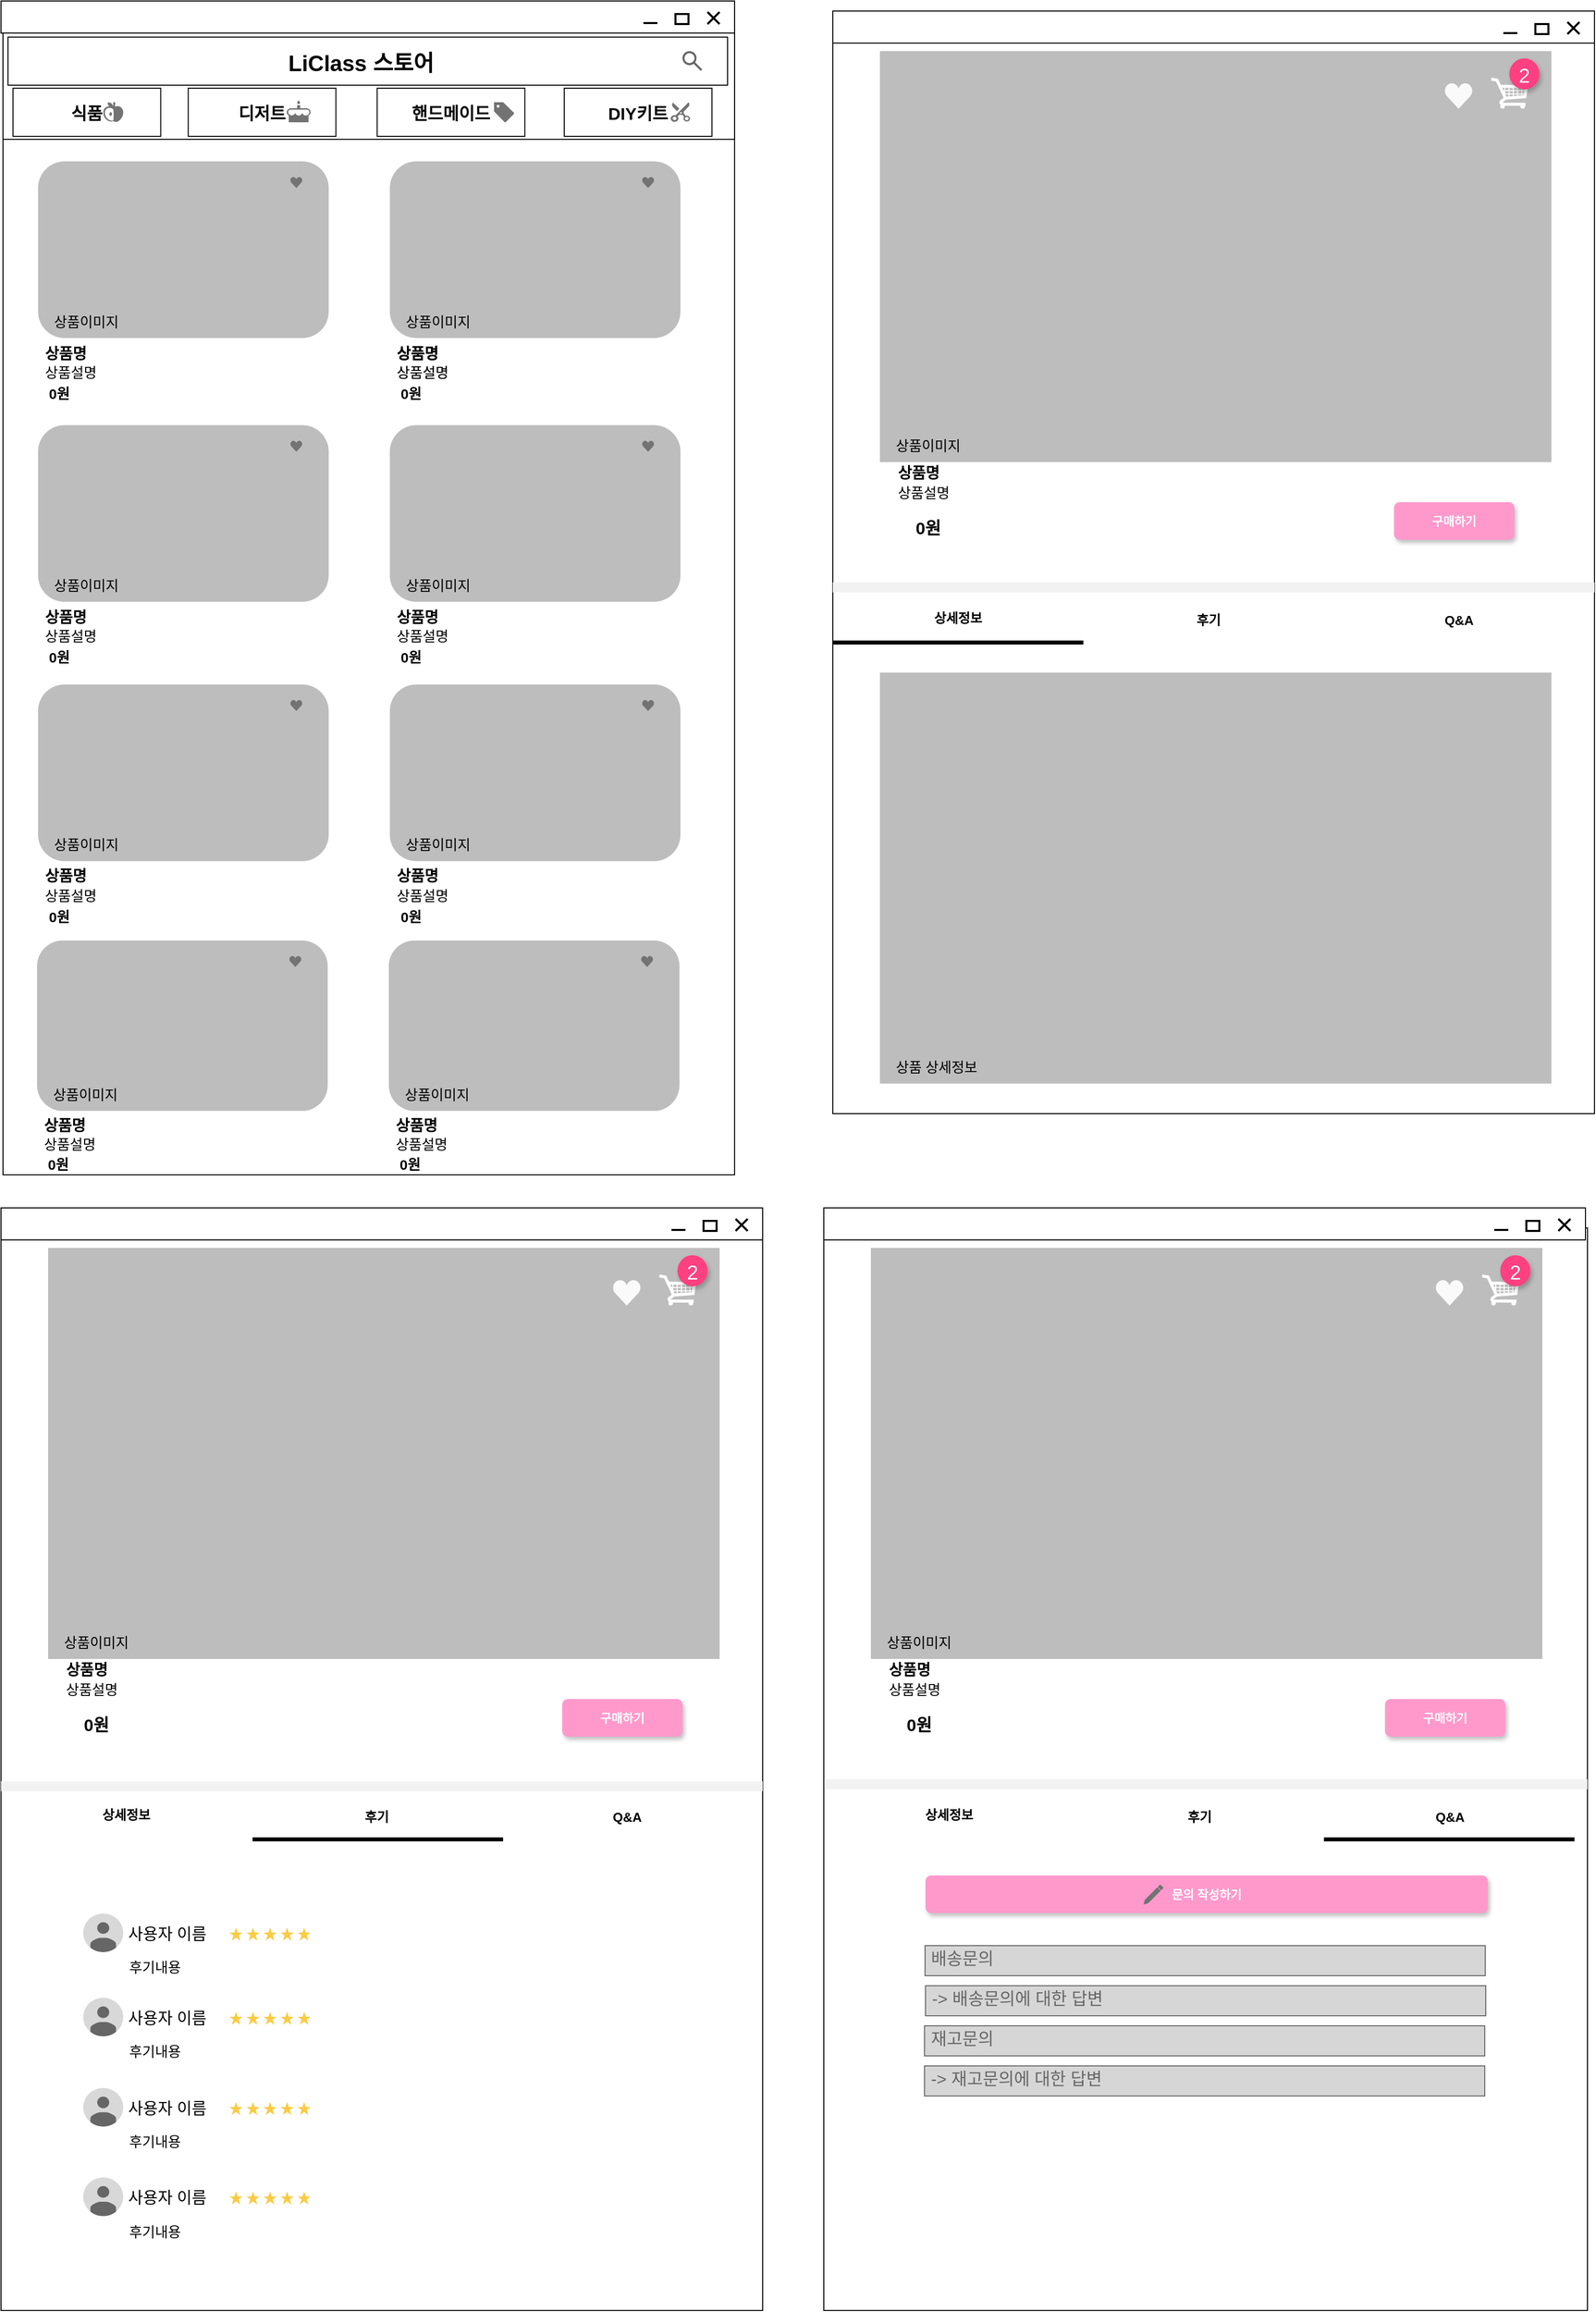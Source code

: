 <mxfile version="20.8.23" type="device"><diagram name="페이지-1" id="kue13t2eFo8SnTSNsRjw"><mxGraphModel dx="1020" dy="1014" grid="1" gridSize="10" guides="1" tooltips="1" connect="1" arrows="1" fold="1" page="1" pageScale="1" pageWidth="827" pageHeight="1169" math="0" shadow="0"><root><mxCell id="0"/><mxCell id="1" parent="0"/><mxCell id="tGaEv5gcqN33FTlgzLhk-33" value="" style="dashed=0;shape=rect;" vertex="1" parent="1"><mxGeometry x="41.97" width="730" height="1171.05" as="geometry"/></mxCell><mxCell id="tGaEv5gcqN33FTlgzLhk-36" value="" style="dashed=0;shape=rect;strokeColor=default;fillColor=#FFFFFF;resizeWidth=1;" vertex="1" parent="tGaEv5gcqN33FTlgzLhk-33"><mxGeometry width="729.999" height="114" relative="1" as="geometry"><mxPoint y="24" as="offset"/></mxGeometry></mxCell><mxCell id="tGaEv5gcqN33FTlgzLhk-37" value="      LiClass 스토어" style="dashed=0;shape=mxgraph.gmdl.marginRect;rectMargin=6;strokeColor=default;fillColor=#ffffff;fontColor=#050505;fontSize=22;spacingRight=50;resizeWidth=1;align=center;fontStyle=1" vertex="1" parent="tGaEv5gcqN33FTlgzLhk-36"><mxGeometry width="729.999" height="60" relative="1" as="geometry"><mxPoint x="-1" y="6" as="offset"/></mxGeometry></mxCell><mxCell id="tGaEv5gcqN33FTlgzLhk-38" value="" style="dashed=0;shape=mxgraph.gmdl.search;strokeColor=#666666;fillColor=none;strokeWidth=2;" vertex="1" parent="tGaEv5gcqN33FTlgzLhk-37"><mxGeometry y="0.5" width="18" height="18" relative="1" as="geometry"><mxPoint x="680" y="-9" as="offset"/></mxGeometry></mxCell><mxCell id="tGaEv5gcqN33FTlgzLhk-41" value="식품" style="text;align=center;fontStyle=1;verticalAlign=middle;fontSize=17;resizeWidth=1;fillColor=none;strokeColor=#050505;" vertex="1" parent="tGaEv5gcqN33FTlgzLhk-36"><mxGeometry y="1" width="147.375" height="48" relative="1" as="geometry"><mxPoint x="10" y="-51" as="offset"/></mxGeometry></mxCell><mxCell id="tGaEv5gcqN33FTlgzLhk-110" value="디저트" style="text;align=center;fontColor=#050505;fontStyle=1;verticalAlign=middle;fontSize=17;resizeWidth=1;strokeColor=#000000;" vertex="1" parent="tGaEv5gcqN33FTlgzLhk-36"><mxGeometry x="184.85" y="63" width="147.375" height="48" as="geometry"/></mxCell><mxCell id="tGaEv5gcqN33FTlgzLhk-111" value="핸드메이드" style="text;align=center;fontColor=#050505;fontStyle=1;verticalAlign=middle;fontSize=17;resizeWidth=1;strokeColor=#000000;" vertex="1" parent="tGaEv5gcqN33FTlgzLhk-36"><mxGeometry x="373.351" y="63" width="147.375" height="48" as="geometry"/></mxCell><mxCell id="tGaEv5gcqN33FTlgzLhk-112" value="DIY키트" style="text;align=center;fontColor=#050505;fontStyle=1;verticalAlign=middle;fontSize=17;resizeWidth=1;labelBorderColor=none;fontFamily=Helvetica;strokeColor=#000000;" vertex="1" parent="tGaEv5gcqN33FTlgzLhk-36"><mxGeometry x="560.026" y="63" width="147.375" height="48" as="geometry"/></mxCell><mxCell id="tGaEv5gcqN33FTlgzLhk-97" value="" style="dashed=0;shape=rect;resizeWidth=1;" vertex="1" parent="tGaEv5gcqN33FTlgzLhk-36"><mxGeometry x="-1.97" y="-24" width="731.969" height="32" as="geometry"/></mxCell><mxCell id="tGaEv5gcqN33FTlgzLhk-98" value="" style="dashed=0;shape=mxgraph.gmdl.x;strokeColor=#000000;strokeWidth=2;" vertex="1" parent="tGaEv5gcqN33FTlgzLhk-97"><mxGeometry x="1" width="12" height="12" relative="1" as="geometry"><mxPoint x="-27" y="11" as="offset"/></mxGeometry></mxCell><mxCell id="tGaEv5gcqN33FTlgzLhk-99" value="" style="shape=rect;strokeColor=#000000;strokeWidth=2;fillColor=none;" vertex="1" parent="tGaEv5gcqN33FTlgzLhk-97"><mxGeometry x="1" width="13" height="10" relative="1" as="geometry"><mxPoint x="-59" y="13" as="offset"/></mxGeometry></mxCell><mxCell id="tGaEv5gcqN33FTlgzLhk-100" value="" style="shape=line;strokeColor=#000000;strokeWidth=2;" vertex="1" parent="tGaEv5gcqN33FTlgzLhk-97"><mxGeometry x="1" width="14" height="2" relative="1" as="geometry"><mxPoint x="-91" y="21" as="offset"/></mxGeometry></mxCell><mxCell id="tGaEv5gcqN33FTlgzLhk-137" value="" style="dashed=0;aspect=fixed;verticalLabelPosition=bottom;verticalAlign=top;align=center;shape=mxgraph.gmdl.recipes;strokeColor=none;fillColor=#737373;shadow=0;sketch=0;labelBorderColor=none;fontFamily=Helvetica;fontSize=17;fontColor=#050505;" vertex="1" parent="tGaEv5gcqN33FTlgzLhk-36"><mxGeometry x="100.0" y="77" width="20.0" height="20.0" as="geometry"/></mxCell><mxCell id="tGaEv5gcqN33FTlgzLhk-138" value="" style="dashed=0;aspect=fixed;verticalLabelPosition=bottom;verticalAlign=top;align=center;shape=mxgraph.gmdl.birthday;strokeColor=none;fillColor=#737373;shadow=0;sketch=0;labelBorderColor=none;fontFamily=Helvetica;fontSize=17;fontColor=#050505;" vertex="1" parent="tGaEv5gcqN33FTlgzLhk-36"><mxGeometry x="283.0" y="75" width="24.0" height="22.0" as="geometry"/></mxCell><mxCell id="tGaEv5gcqN33FTlgzLhk-139" value="" style="dashed=0;aspect=fixed;verticalLabelPosition=bottom;verticalAlign=top;align=center;shape=mxgraph.gmdl.promotions;strokeColor=none;fillColor=#737373;shadow=0;sketch=0;labelBorderColor=none;fontFamily=Helvetica;fontSize=17;fontColor=#050505;" vertex="1" parent="tGaEv5gcqN33FTlgzLhk-36"><mxGeometry x="489.999" y="77" width="20.0" height="20.0" as="geometry"/></mxCell><mxCell id="tGaEv5gcqN33FTlgzLhk-140" value="" style="dashed=0;aspect=fixed;verticalLabelPosition=bottom;verticalAlign=top;align=center;shape=mxgraph.gmdl.office;strokeColor=none;fillColor=#737373;shadow=0;sketch=0;labelBorderColor=none;fontFamily=Helvetica;fontSize=17;fontColor=#050505;" vertex="1" parent="tGaEv5gcqN33FTlgzLhk-36"><mxGeometry x="665.999" y="77" width="20.0" height="20.0" as="geometry"/></mxCell><mxCell id="tGaEv5gcqN33FTlgzLhk-194" value="상품이미지" style="shape=rect;fillColor=#BDBDBD;strokeColor=none;shadow=0;align=left;verticalAlign=bottom;spacing=0;spacingLeft=16;spacingBottom=8;fontColor=#000000;resizeWidth=1;resizeHeight=1;rounded=1;fontStyle=0;fontSize=14;" vertex="1" parent="tGaEv5gcqN33FTlgzLhk-33"><mxGeometry x="35.0" y="423.111" width="290.0" height="176.296" as="geometry"/></mxCell><mxCell id="tGaEv5gcqN33FTlgzLhk-195" value="" style="shape=ellipse;dashed=0;strokeColor=none;shadow=1;fontSize=13;align=center;verticalAlign=top;labelPosition=center;verticalLabelPosition=bottom;html=1;aspect=fixed;labelBorderColor=none;fontFamily=Helvetica;fontColor=#050505;fillColor=none;" vertex="1" parent="tGaEv5gcqN33FTlgzLhk-194"><mxGeometry x="240.494" y="3.853" width="34.416" height="34.416" as="geometry"/></mxCell><mxCell id="tGaEv5gcqN33FTlgzLhk-196" value="" style="dashed=0;html=1;shape=mxgraph.gmdl.heart;strokeColor=none;fillColor=#737373;shadow=0;sketch=0;labelBorderColor=none;fontFamily=Helvetica;fontSize=17;fontColor=#050505;" vertex="1" parent="tGaEv5gcqN33FTlgzLhk-195"><mxGeometry x="11.062" y="11.677" width="12.292" height="11.062" as="geometry"/></mxCell><mxCell id="tGaEv5gcqN33FTlgzLhk-197" value="&lt;b&gt;&lt;font color=&quot;#000000&quot; style=&quot;font-size: 15px;&quot;&gt;상품명&lt;/font&gt;&lt;/b&gt;" style="text;whiteSpace=wrap;fontColor=#ffffff;spacingLeft=16;verticalAlign=middle;fontSize=14;html=1;resizeWidth=1;" vertex="1" parent="tGaEv5gcqN33FTlgzLhk-33"><mxGeometry x="24.0" y="603.338" width="330.0" height="20.741" as="geometry"/></mxCell><mxCell id="tGaEv5gcqN33FTlgzLhk-198" value="&amp;nbsp;0원" style="text;whiteSpace=wrap;fontColor=#000000;spacingLeft=16;verticalAlign=middle;fontSize=14;html=1;resizeWidth=1;fontStyle=1" vertex="1" parent="tGaEv5gcqN33FTlgzLhk-33"><mxGeometry x="24.0" y="644.819" width="331.0" height="20.741" as="geometry"/></mxCell><mxCell id="tGaEv5gcqN33FTlgzLhk-199" value="상품이미지" style="shape=rect;fillColor=#BDBDBD;strokeColor=none;shadow=0;align=left;verticalAlign=bottom;spacing=0;spacingLeft=16;spacingBottom=8;fontColor=#000000;resizeWidth=1;resizeHeight=1;rounded=1;fontStyle=0;fontSize=14;" vertex="1" parent="tGaEv5gcqN33FTlgzLhk-33"><mxGeometry x="386.0" y="423.111" width="290.0" height="176.296" as="geometry"/></mxCell><mxCell id="tGaEv5gcqN33FTlgzLhk-200" value="" style="shape=ellipse;dashed=0;strokeColor=none;shadow=1;fontSize=13;align=center;verticalAlign=top;labelPosition=center;verticalLabelPosition=bottom;html=1;aspect=fixed;labelBorderColor=none;fontFamily=Helvetica;fontColor=#050505;fillColor=none;" vertex="1" parent="tGaEv5gcqN33FTlgzLhk-199"><mxGeometry x="240.494" y="3.853" width="34.416" height="34.416" as="geometry"/></mxCell><mxCell id="tGaEv5gcqN33FTlgzLhk-201" value="" style="dashed=0;html=1;shape=mxgraph.gmdl.heart;strokeColor=none;fillColor=#737373;shadow=0;sketch=0;labelBorderColor=none;fontFamily=Helvetica;fontSize=17;fontColor=#050505;" vertex="1" parent="tGaEv5gcqN33FTlgzLhk-200"><mxGeometry x="11.062" y="11.677" width="12.292" height="11.062" as="geometry"/></mxCell><mxCell id="tGaEv5gcqN33FTlgzLhk-202" value="&lt;b&gt;&lt;font color=&quot;#000000&quot; style=&quot;font-size: 15px;&quot;&gt;상품명&lt;/font&gt;&lt;/b&gt;" style="text;whiteSpace=wrap;fontColor=#ffffff;spacingLeft=16;verticalAlign=middle;fontSize=14;html=1;resizeWidth=1;" vertex="1" parent="tGaEv5gcqN33FTlgzLhk-33"><mxGeometry x="375.0" y="603.338" width="330.0" height="20.741" as="geometry"/></mxCell><mxCell id="tGaEv5gcqN33FTlgzLhk-203" value="&amp;nbsp;0원" style="text;whiteSpace=wrap;fontColor=#000000;spacingLeft=16;verticalAlign=middle;fontSize=14;html=1;resizeWidth=1;fontStyle=1" vertex="1" parent="tGaEv5gcqN33FTlgzLhk-33"><mxGeometry x="375.0" y="644.819" width="331.0" height="20.741" as="geometry"/></mxCell><mxCell id="tGaEv5gcqN33FTlgzLhk-204" value="상품설명" style="text;whiteSpace=wrap;fontColor=#000000;spacingLeft=16;verticalAlign=middle;fontSize=14;html=1;resizeWidth=1;" vertex="1" parent="tGaEv5gcqN33FTlgzLhk-33"><mxGeometry x="375.0" y="624.079" width="331.0" height="20.741" as="geometry"/></mxCell><mxCell id="tGaEv5gcqN33FTlgzLhk-205" value="상품설명" style="text;whiteSpace=wrap;fontColor=#000000;spacingLeft=16;verticalAlign=middle;fontSize=14;html=1;resizeWidth=1;" vertex="1" parent="tGaEv5gcqN33FTlgzLhk-33"><mxGeometry x="24.0" y="624.079" width="331.0" height="20.741" as="geometry"/></mxCell><mxCell id="tGaEv5gcqN33FTlgzLhk-218" value="상품이미지" style="shape=rect;fillColor=#BDBDBD;strokeColor=none;shadow=0;align=left;verticalAlign=bottom;spacing=0;spacingLeft=16;spacingBottom=8;fontColor=#000000;resizeWidth=1;resizeHeight=1;rounded=1;fontStyle=0;fontSize=14;" vertex="1" parent="tGaEv5gcqN33FTlgzLhk-33"><mxGeometry x="35.0" y="681.815" width="290.0" height="176.296" as="geometry"/></mxCell><mxCell id="tGaEv5gcqN33FTlgzLhk-219" value="" style="shape=ellipse;dashed=0;strokeColor=none;shadow=1;fontSize=13;align=center;verticalAlign=top;labelPosition=center;verticalLabelPosition=bottom;html=1;aspect=fixed;labelBorderColor=none;fontFamily=Helvetica;fontColor=#050505;fillColor=none;" vertex="1" parent="tGaEv5gcqN33FTlgzLhk-218"><mxGeometry x="240.494" y="3.853" width="34.416" height="34.416" as="geometry"/></mxCell><mxCell id="tGaEv5gcqN33FTlgzLhk-220" value="" style="dashed=0;html=1;shape=mxgraph.gmdl.heart;strokeColor=none;fillColor=#737373;shadow=0;sketch=0;labelBorderColor=none;fontFamily=Helvetica;fontSize=17;fontColor=#050505;" vertex="1" parent="tGaEv5gcqN33FTlgzLhk-219"><mxGeometry x="11.062" y="11.677" width="12.292" height="11.062" as="geometry"/></mxCell><mxCell id="tGaEv5gcqN33FTlgzLhk-221" value="&lt;b&gt;&lt;font color=&quot;#000000&quot; style=&quot;font-size: 15px;&quot;&gt;상품명&lt;/font&gt;&lt;/b&gt;" style="text;whiteSpace=wrap;fontColor=#ffffff;spacingLeft=16;verticalAlign=middle;fontSize=14;html=1;resizeWidth=1;" vertex="1" parent="tGaEv5gcqN33FTlgzLhk-33"><mxGeometry x="24.0" y="862.041" width="330.0" height="20.741" as="geometry"/></mxCell><mxCell id="tGaEv5gcqN33FTlgzLhk-222" value="&amp;nbsp;0원" style="text;whiteSpace=wrap;fontColor=#000000;spacingLeft=16;verticalAlign=middle;fontSize=14;html=1;resizeWidth=1;fontStyle=1" vertex="1" parent="tGaEv5gcqN33FTlgzLhk-33"><mxGeometry x="24.0" y="903.523" width="331.0" height="20.741" as="geometry"/></mxCell><mxCell id="tGaEv5gcqN33FTlgzLhk-223" value="상품이미지" style="shape=rect;fillColor=#BDBDBD;strokeColor=none;shadow=0;align=left;verticalAlign=bottom;spacing=0;spacingLeft=16;spacingBottom=8;fontColor=#000000;resizeWidth=1;resizeHeight=1;rounded=1;fontStyle=0;fontSize=14;" vertex="1" parent="tGaEv5gcqN33FTlgzLhk-33"><mxGeometry x="386.0" y="681.815" width="290.0" height="176.296" as="geometry"/></mxCell><mxCell id="tGaEv5gcqN33FTlgzLhk-224" value="" style="shape=ellipse;dashed=0;strokeColor=none;shadow=1;fontSize=13;align=center;verticalAlign=top;labelPosition=center;verticalLabelPosition=bottom;html=1;aspect=fixed;labelBorderColor=none;fontFamily=Helvetica;fontColor=#050505;fillColor=none;" vertex="1" parent="tGaEv5gcqN33FTlgzLhk-223"><mxGeometry x="240.494" y="3.853" width="34.416" height="34.416" as="geometry"/></mxCell><mxCell id="tGaEv5gcqN33FTlgzLhk-225" value="" style="dashed=0;html=1;shape=mxgraph.gmdl.heart;strokeColor=none;fillColor=#737373;shadow=0;sketch=0;labelBorderColor=none;fontFamily=Helvetica;fontSize=17;fontColor=#050505;" vertex="1" parent="tGaEv5gcqN33FTlgzLhk-224"><mxGeometry x="11.062" y="11.677" width="12.292" height="11.062" as="geometry"/></mxCell><mxCell id="tGaEv5gcqN33FTlgzLhk-226" value="&lt;b&gt;&lt;font color=&quot;#000000&quot; style=&quot;font-size: 15px;&quot;&gt;상품명&lt;/font&gt;&lt;/b&gt;" style="text;whiteSpace=wrap;fontColor=#ffffff;spacingLeft=16;verticalAlign=middle;fontSize=14;html=1;resizeWidth=1;" vertex="1" parent="tGaEv5gcqN33FTlgzLhk-33"><mxGeometry x="375.0" y="862.041" width="330.0" height="20.741" as="geometry"/></mxCell><mxCell id="tGaEv5gcqN33FTlgzLhk-227" value="&amp;nbsp;0원" style="text;whiteSpace=wrap;fontColor=#000000;spacingLeft=16;verticalAlign=middle;fontSize=14;html=1;resizeWidth=1;fontStyle=1" vertex="1" parent="tGaEv5gcqN33FTlgzLhk-33"><mxGeometry x="375.0" y="903.523" width="331.0" height="20.741" as="geometry"/></mxCell><mxCell id="tGaEv5gcqN33FTlgzLhk-228" value="상품설명" style="text;whiteSpace=wrap;fontColor=#000000;spacingLeft=16;verticalAlign=middle;fontSize=14;html=1;resizeWidth=1;" vertex="1" parent="tGaEv5gcqN33FTlgzLhk-33"><mxGeometry x="375.0" y="882.782" width="331.0" height="20.741" as="geometry"/></mxCell><mxCell id="tGaEv5gcqN33FTlgzLhk-229" value="상품설명" style="text;whiteSpace=wrap;fontColor=#000000;spacingLeft=16;verticalAlign=middle;fontSize=14;html=1;resizeWidth=1;" vertex="1" parent="tGaEv5gcqN33FTlgzLhk-33"><mxGeometry x="24.0" y="882.782" width="331.0" height="20.741" as="geometry"/></mxCell><mxCell id="tGaEv5gcqN33FTlgzLhk-254" value="상품이미지" style="shape=rect;fillColor=#BDBDBD;strokeColor=none;shadow=0;align=left;verticalAlign=bottom;spacing=0;spacingLeft=16;spacingBottom=8;fontColor=#000000;resizeWidth=1;resizeHeight=1;rounded=1;fontStyle=0;fontSize=14;" vertex="1" parent="tGaEv5gcqN33FTlgzLhk-33"><mxGeometry x="34" y="937.26" width="290" height="170" as="geometry"/></mxCell><mxCell id="tGaEv5gcqN33FTlgzLhk-255" value="" style="shape=ellipse;dashed=0;strokeColor=none;shadow=1;fontSize=13;align=center;verticalAlign=top;labelPosition=center;verticalLabelPosition=bottom;html=1;aspect=fixed;labelBorderColor=none;fontFamily=Helvetica;fontColor=#050505;fillColor=none;" vertex="1" parent="tGaEv5gcqN33FTlgzLhk-254"><mxGeometry x="240.494" y="3.715" width="34.416" height="34.416" as="geometry"/></mxCell><mxCell id="tGaEv5gcqN33FTlgzLhk-256" value="" style="dashed=0;html=1;shape=mxgraph.gmdl.heart;strokeColor=none;fillColor=#737373;shadow=0;sketch=0;labelBorderColor=none;fontFamily=Helvetica;fontSize=17;fontColor=#050505;" vertex="1" parent="tGaEv5gcqN33FTlgzLhk-255"><mxGeometry x="11.062" y="11.677" width="12.292" height="11.062" as="geometry"/></mxCell><mxCell id="tGaEv5gcqN33FTlgzLhk-257" value="&lt;b&gt;&lt;font color=&quot;#000000&quot; style=&quot;font-size: 15px;&quot;&gt;상품명&lt;/font&gt;&lt;/b&gt;" style="text;whiteSpace=wrap;fontColor=#ffffff;spacingLeft=16;verticalAlign=middle;fontSize=14;html=1;resizeWidth=1;" vertex="1" parent="tGaEv5gcqN33FTlgzLhk-33"><mxGeometry x="23" y="1111.05" width="330" height="20" as="geometry"/></mxCell><mxCell id="tGaEv5gcqN33FTlgzLhk-258" value="&amp;nbsp;0원" style="text;whiteSpace=wrap;fontColor=#000000;spacingLeft=16;verticalAlign=middle;fontSize=14;html=1;resizeWidth=1;fontStyle=1" vertex="1" parent="tGaEv5gcqN33FTlgzLhk-33"><mxGeometry x="23" y="1151.05" width="331" height="20" as="geometry"/></mxCell><mxCell id="tGaEv5gcqN33FTlgzLhk-259" value="상품이미지" style="shape=rect;fillColor=#BDBDBD;strokeColor=none;shadow=0;align=left;verticalAlign=bottom;spacing=0;spacingLeft=16;spacingBottom=8;fontColor=#000000;resizeWidth=1;resizeHeight=1;rounded=1;fontStyle=0;fontSize=14;" vertex="1" parent="tGaEv5gcqN33FTlgzLhk-33"><mxGeometry x="385" y="937.26" width="290" height="170" as="geometry"/></mxCell><mxCell id="tGaEv5gcqN33FTlgzLhk-260" value="" style="shape=ellipse;dashed=0;strokeColor=none;shadow=1;fontSize=13;align=center;verticalAlign=top;labelPosition=center;verticalLabelPosition=bottom;html=1;aspect=fixed;labelBorderColor=none;fontFamily=Helvetica;fontColor=#050505;fillColor=none;" vertex="1" parent="tGaEv5gcqN33FTlgzLhk-259"><mxGeometry x="240.494" y="3.715" width="34.416" height="34.416" as="geometry"/></mxCell><mxCell id="tGaEv5gcqN33FTlgzLhk-261" value="" style="dashed=0;html=1;shape=mxgraph.gmdl.heart;strokeColor=none;fillColor=#737373;shadow=0;sketch=0;labelBorderColor=none;fontFamily=Helvetica;fontSize=17;fontColor=#050505;" vertex="1" parent="tGaEv5gcqN33FTlgzLhk-260"><mxGeometry x="11.062" y="11.677" width="12.292" height="11.062" as="geometry"/></mxCell><mxCell id="tGaEv5gcqN33FTlgzLhk-262" value="&lt;b&gt;&lt;font color=&quot;#000000&quot; style=&quot;font-size: 15px;&quot;&gt;상품명&lt;/font&gt;&lt;/b&gt;" style="text;whiteSpace=wrap;fontColor=#ffffff;spacingLeft=16;verticalAlign=middle;fontSize=14;html=1;resizeWidth=1;" vertex="1" parent="tGaEv5gcqN33FTlgzLhk-33"><mxGeometry x="374" y="1111.05" width="330" height="20" as="geometry"/></mxCell><mxCell id="tGaEv5gcqN33FTlgzLhk-263" value="&amp;nbsp;0원" style="text;whiteSpace=wrap;fontColor=#000000;spacingLeft=16;verticalAlign=middle;fontSize=14;html=1;resizeWidth=1;fontStyle=1" vertex="1" parent="tGaEv5gcqN33FTlgzLhk-33"><mxGeometry x="374" y="1151.05" width="331" height="20" as="geometry"/></mxCell><mxCell id="tGaEv5gcqN33FTlgzLhk-264" value="상품설명" style="text;whiteSpace=wrap;fontColor=#000000;spacingLeft=16;verticalAlign=middle;fontSize=14;html=1;resizeWidth=1;" vertex="1" parent="tGaEv5gcqN33FTlgzLhk-33"><mxGeometry x="374" y="1131.05" width="331" height="20" as="geometry"/></mxCell><mxCell id="tGaEv5gcqN33FTlgzLhk-265" value="상품설명" style="text;whiteSpace=wrap;fontColor=#000000;spacingLeft=16;verticalAlign=middle;fontSize=14;html=1;resizeWidth=1;" vertex="1" parent="tGaEv5gcqN33FTlgzLhk-33"><mxGeometry x="23" y="1131.05" width="331" height="20" as="geometry"/></mxCell><mxCell id="tGaEv5gcqN33FTlgzLhk-266" value="상품이미지" style="shape=rect;fillColor=#BDBDBD;strokeColor=none;shadow=0;align=left;verticalAlign=bottom;spacing=0;spacingLeft=16;spacingBottom=8;fontColor=#000000;resizeWidth=1;resizeHeight=1;rounded=1;fontStyle=0;fontSize=14;" vertex="1" parent="tGaEv5gcqN33FTlgzLhk-33"><mxGeometry x="35.0" y="160.001" width="290.0" height="176.296" as="geometry"/></mxCell><mxCell id="tGaEv5gcqN33FTlgzLhk-267" value="" style="shape=ellipse;dashed=0;strokeColor=none;shadow=1;fontSize=13;align=center;verticalAlign=top;labelPosition=center;verticalLabelPosition=bottom;html=1;aspect=fixed;labelBorderColor=none;fontFamily=Helvetica;fontColor=#050505;fillColor=none;" vertex="1" parent="tGaEv5gcqN33FTlgzLhk-266"><mxGeometry x="240.494" y="3.853" width="34.416" height="34.416" as="geometry"/></mxCell><mxCell id="tGaEv5gcqN33FTlgzLhk-268" value="" style="dashed=0;html=1;shape=mxgraph.gmdl.heart;strokeColor=none;fillColor=#737373;shadow=0;sketch=0;labelBorderColor=none;fontFamily=Helvetica;fontSize=17;fontColor=#050505;" vertex="1" parent="tGaEv5gcqN33FTlgzLhk-267"><mxGeometry x="11.062" y="11.677" width="12.292" height="11.062" as="geometry"/></mxCell><mxCell id="tGaEv5gcqN33FTlgzLhk-269" value="&lt;b&gt;&lt;font color=&quot;#000000&quot; style=&quot;font-size: 15px;&quot;&gt;상품명&lt;/font&gt;&lt;/b&gt;" style="text;whiteSpace=wrap;fontColor=#ffffff;spacingLeft=16;verticalAlign=middle;fontSize=14;html=1;resizeWidth=1;" vertex="1" parent="tGaEv5gcqN33FTlgzLhk-33"><mxGeometry x="24.0" y="340.228" width="330.0" height="20.741" as="geometry"/></mxCell><mxCell id="tGaEv5gcqN33FTlgzLhk-270" value="&amp;nbsp;0원" style="text;whiteSpace=wrap;fontColor=#000000;spacingLeft=16;verticalAlign=middle;fontSize=14;html=1;resizeWidth=1;fontStyle=1" vertex="1" parent="tGaEv5gcqN33FTlgzLhk-33"><mxGeometry x="24.0" y="381.709" width="331.0" height="20.741" as="geometry"/></mxCell><mxCell id="tGaEv5gcqN33FTlgzLhk-271" value="상품이미지" style="shape=rect;fillColor=#BDBDBD;strokeColor=none;shadow=0;align=left;verticalAlign=bottom;spacing=0;spacingLeft=16;spacingBottom=8;fontColor=#000000;resizeWidth=1;resizeHeight=1;rounded=1;fontStyle=0;fontSize=14;" vertex="1" parent="tGaEv5gcqN33FTlgzLhk-33"><mxGeometry x="386.0" y="160.001" width="290.0" height="176.296" as="geometry"/></mxCell><mxCell id="tGaEv5gcqN33FTlgzLhk-272" value="" style="shape=ellipse;dashed=0;strokeColor=none;shadow=1;fontSize=13;align=center;verticalAlign=top;labelPosition=center;verticalLabelPosition=bottom;html=1;aspect=fixed;labelBorderColor=none;fontFamily=Helvetica;fontColor=#050505;fillColor=none;" vertex="1" parent="tGaEv5gcqN33FTlgzLhk-271"><mxGeometry x="240.494" y="3.853" width="34.416" height="34.416" as="geometry"/></mxCell><mxCell id="tGaEv5gcqN33FTlgzLhk-273" value="" style="dashed=0;html=1;shape=mxgraph.gmdl.heart;strokeColor=none;fillColor=#737373;shadow=0;sketch=0;labelBorderColor=none;fontFamily=Helvetica;fontSize=17;fontColor=#050505;" vertex="1" parent="tGaEv5gcqN33FTlgzLhk-272"><mxGeometry x="11.062" y="11.677" width="12.292" height="11.062" as="geometry"/></mxCell><mxCell id="tGaEv5gcqN33FTlgzLhk-274" value="&lt;b&gt;&lt;font color=&quot;#000000&quot; style=&quot;font-size: 15px;&quot;&gt;상품명&lt;/font&gt;&lt;/b&gt;" style="text;whiteSpace=wrap;fontColor=#ffffff;spacingLeft=16;verticalAlign=middle;fontSize=14;html=1;resizeWidth=1;" vertex="1" parent="tGaEv5gcqN33FTlgzLhk-33"><mxGeometry x="375.0" y="340.228" width="330.0" height="20.741" as="geometry"/></mxCell><mxCell id="tGaEv5gcqN33FTlgzLhk-275" value="&amp;nbsp;0원" style="text;whiteSpace=wrap;fontColor=#000000;spacingLeft=16;verticalAlign=middle;fontSize=14;html=1;resizeWidth=1;fontStyle=1" vertex="1" parent="tGaEv5gcqN33FTlgzLhk-33"><mxGeometry x="375.0" y="381.709" width="331.0" height="20.741" as="geometry"/></mxCell><mxCell id="tGaEv5gcqN33FTlgzLhk-276" value="상품설명" style="text;whiteSpace=wrap;fontColor=#000000;spacingLeft=16;verticalAlign=middle;fontSize=14;html=1;resizeWidth=1;" vertex="1" parent="tGaEv5gcqN33FTlgzLhk-33"><mxGeometry x="375.0" y="360.969" width="331.0" height="20.741" as="geometry"/></mxCell><mxCell id="tGaEv5gcqN33FTlgzLhk-277" value="상품설명" style="text;whiteSpace=wrap;fontColor=#000000;spacingLeft=16;verticalAlign=middle;fontSize=14;html=1;resizeWidth=1;" vertex="1" parent="tGaEv5gcqN33FTlgzLhk-33"><mxGeometry x="24.0" y="360.969" width="331.0" height="20.741" as="geometry"/></mxCell><mxCell id="tGaEv5gcqN33FTlgzLhk-299" value="&lt;b&gt;&lt;font color=&quot;#000000&quot; style=&quot;font-size: 15px;&quot;&gt;상품명&lt;/font&gt;&lt;/b&gt;" style="text;whiteSpace=wrap;fontColor=#ffffff;spacingLeft=16;verticalAlign=middle;fontSize=14;html=1;resizeWidth=1;" vertex="1" parent="tGaEv5gcqN33FTlgzLhk-33"><mxGeometry x="375.0" y="340.228" width="330.0" height="20.741" as="geometry"/></mxCell><mxCell id="tGaEv5gcqN33FTlgzLhk-300" value="상품설명" style="text;whiteSpace=wrap;fontColor=#000000;spacingLeft=16;verticalAlign=middle;fontSize=14;html=1;resizeWidth=1;" vertex="1" parent="tGaEv5gcqN33FTlgzLhk-33"><mxGeometry x="375.0" y="360.969" width="331.0" height="20.741" as="geometry"/></mxCell><mxCell id="tGaEv5gcqN33FTlgzLhk-62" value="" style="dashed=0;shape=rect;fillColor=#ffffff;strokeColor=#000000;" vertex="1" parent="1"><mxGeometry x="870" y="30" width="760" height="1080" as="geometry"/></mxCell><mxCell id="tGaEv5gcqN33FTlgzLhk-278" value="상품이미지" style="shape=rect;fillColor=#BDBDBD;strokeColor=none;shadow=0;align=left;verticalAlign=bottom;spacing=0;spacingLeft=16;spacingBottom=8;fontColor=#000000;resizeWidth=1;resizeHeight=1;rounded=0;fontStyle=0;fontSize=14;" vertex="1" parent="tGaEv5gcqN33FTlgzLhk-62"><mxGeometry x="47" y="20" width="670" height="410" as="geometry"/></mxCell><mxCell id="tGaEv5gcqN33FTlgzLhk-279" value="" style="shape=ellipse;dashed=0;strokeColor=none;shadow=1;fontSize=13;align=center;verticalAlign=top;labelPosition=center;verticalLabelPosition=bottom;html=1;aspect=fixed;labelBorderColor=none;fontFamily=Helvetica;fontColor=#050505;fillColor=none;" vertex="1" parent="tGaEv5gcqN33FTlgzLhk-278"><mxGeometry x="537.625" y="4.96" width="79.514" height="79.514" as="geometry"/></mxCell><mxCell id="tGaEv5gcqN33FTlgzLhk-280" value="" style="dashed=0;html=1;shape=mxgraph.gmdl.heart;strokeColor=none;fillColor=#fafafa;shadow=0;sketch=0;labelBorderColor=none;fontFamily=Helvetica;fontSize=17;fontColor=#050505;" vertex="1" parent="tGaEv5gcqN33FTlgzLhk-279"><mxGeometry x="25.558" y="26.978" width="28.398" height="25.558" as="geometry"/></mxCell><mxCell id="tGaEv5gcqN33FTlgzLhk-281" value="" style="verticalLabelPosition=bottom;shadow=0;dashed=0;align=center;html=1;verticalAlign=top;strokeWidth=1;shape=mxgraph.mockup.misc.shoppingCart;strokeColor=#ffffff;labelBorderColor=none;fontFamily=Helvetica;fontSize=17;fontColor=#000000;fillColor=#000000;flipH=1;" vertex="1" parent="tGaEv5gcqN33FTlgzLhk-62"><mxGeometry x="656" y="47.2" width="37" height="30" as="geometry"/></mxCell><mxCell id="tGaEv5gcqN33FTlgzLhk-283" value="2" style="shape=ellipse;strokeColor=none;fillColor=#FF4081;shadow=1;gradientColor=none;sketch=0;hachureGap=4;pointerEvents=0;fontFamily=Helvetica;fontSize=20;labelBorderColor=none;strokeWidth=1;fontColor=#FFFFFF;" vertex="1" parent="tGaEv5gcqN33FTlgzLhk-62"><mxGeometry x="675" y="27.2" width="30" height="31" as="geometry"/></mxCell><mxCell id="tGaEv5gcqN33FTlgzLhk-284" value="상세정보" style="text;fontSize=13;fontColor=#000000;verticalAlign=middle;align=center;fontStyle=1" vertex="1" parent="tGaEv5gcqN33FTlgzLhk-62"><mxGeometry y="560" width="250" height="50" as="geometry"/></mxCell><mxCell id="tGaEv5gcqN33FTlgzLhk-287" value="" style="dashed=0;shape=rect;strokeColor=none;fillColor=#000000;resizeWidth=1;" vertex="1" parent="tGaEv5gcqN33FTlgzLhk-62"><mxGeometry y="608" width="250" height="4" as="geometry"/></mxCell><mxCell id="tGaEv5gcqN33FTlgzLhk-297" value="후기" style="text;fontSize=13;fontColor=#000000;verticalAlign=middle;align=center;fontStyle=1" vertex="1" parent="tGaEv5gcqN33FTlgzLhk-62"><mxGeometry x="250" y="562" width="250" height="50" as="geometry"/></mxCell><mxCell id="tGaEv5gcqN33FTlgzLhk-298" value="Q&amp;A" style="text;fontSize=13;fontColor=#000000;verticalAlign=middle;align=center;fontStyle=1" vertex="1" parent="tGaEv5gcqN33FTlgzLhk-62"><mxGeometry x="500" y="562" width="250" height="50" as="geometry"/></mxCell><mxCell id="tGaEv5gcqN33FTlgzLhk-301" value="&lt;font style=&quot;font-size: 17px;&quot;&gt;&amp;nbsp;0원&lt;/font&gt;" style="text;whiteSpace=wrap;fontColor=#000000;spacingLeft=16;verticalAlign=middle;fontSize=14;html=1;resizeWidth=1;fontStyle=1" vertex="1" parent="tGaEv5gcqN33FTlgzLhk-62"><mxGeometry x="60.0" y="486.739" width="331.0" height="20.741" as="geometry"/></mxCell><mxCell id="tGaEv5gcqN33FTlgzLhk-302" value="&lt;b&gt;&lt;font color=&quot;#000000&quot; style=&quot;font-size: 15px;&quot;&gt;상품명&lt;/font&gt;&lt;/b&gt;" style="text;whiteSpace=wrap;fontColor=#ffffff;spacingLeft=16;verticalAlign=middle;fontSize=14;html=1;resizeWidth=1;" vertex="1" parent="tGaEv5gcqN33FTlgzLhk-62"><mxGeometry x="47.0" y="429.998" width="330.0" height="20.741" as="geometry"/></mxCell><mxCell id="tGaEv5gcqN33FTlgzLhk-303" value="상품설명" style="text;whiteSpace=wrap;fontColor=#000000;spacingLeft=16;verticalAlign=middle;fontSize=14;html=1;resizeWidth=1;" vertex="1" parent="tGaEv5gcqN33FTlgzLhk-62"><mxGeometry x="47.0" y="450.739" width="331.0" height="20.741" as="geometry"/></mxCell><mxCell id="tGaEv5gcqN33FTlgzLhk-304" value="구매하기" style="dashed=0;align=center;fontSize=12;shape=rect;fillColor=#FF99CC;strokeColor=none;fontStyle=1;shadow=1;fontColor=#ffffff;rounded=1;labelBorderColor=none;strokeWidth=1;fontFamily=Helvetica;" vertex="1" parent="tGaEv5gcqN33FTlgzLhk-62"><mxGeometry x="560" y="470" width="120" height="37.48" as="geometry"/></mxCell><mxCell id="tGaEv5gcqN33FTlgzLhk-306" value="상품 상세정보" style="shape=rect;fillColor=#BDBDBD;strokeColor=none;shadow=0;align=left;verticalAlign=bottom;spacing=0;spacingLeft=16;spacingBottom=8;fontColor=#000000;resizeWidth=1;resizeHeight=1;rounded=0;fontStyle=0;fontSize=14;" vertex="1" parent="tGaEv5gcqN33FTlgzLhk-62"><mxGeometry x="47" y="640" width="670" height="410" as="geometry"/></mxCell><mxCell id="tGaEv5gcqN33FTlgzLhk-478" value="" style="rounded=0;whiteSpace=wrap;html=1;shadow=0;labelBorderColor=none;strokeColor=none;strokeWidth=1;fontFamily=Helvetica;fontSize=17;fontColor=#000000;fillColor=#F2F2F2;" vertex="1" parent="tGaEv5gcqN33FTlgzLhk-62"><mxGeometry y="550" width="760" height="10" as="geometry"/></mxCell><mxCell id="tGaEv5gcqN33FTlgzLhk-309" value="" style="dashed=0;shape=rect;resizeWidth=1;" vertex="1" parent="1"><mxGeometry x="870" y="10" width="760" height="32" as="geometry"/></mxCell><mxCell id="tGaEv5gcqN33FTlgzLhk-310" value="" style="dashed=0;shape=mxgraph.gmdl.x;strokeColor=#000000;strokeWidth=2;" vertex="1" parent="tGaEv5gcqN33FTlgzLhk-309"><mxGeometry x="1" width="12" height="12" relative="1" as="geometry"><mxPoint x="-27" y="11" as="offset"/></mxGeometry></mxCell><mxCell id="tGaEv5gcqN33FTlgzLhk-311" value="" style="shape=rect;strokeColor=#000000;strokeWidth=2;fillColor=none;" vertex="1" parent="tGaEv5gcqN33FTlgzLhk-309"><mxGeometry x="1" width="13" height="10" relative="1" as="geometry"><mxPoint x="-59" y="13" as="offset"/></mxGeometry></mxCell><mxCell id="tGaEv5gcqN33FTlgzLhk-312" value="" style="shape=line;strokeColor=#000000;strokeWidth=2;" vertex="1" parent="tGaEv5gcqN33FTlgzLhk-309"><mxGeometry x="1" width="14" height="2" relative="1" as="geometry"><mxPoint x="-91" y="21" as="offset"/></mxGeometry></mxCell><mxCell id="tGaEv5gcqN33FTlgzLhk-313" value="" style="dashed=0;shape=rect;fillColor=#ffffff;strokeColor=#000000;" vertex="1" parent="1"><mxGeometry x="40" y="1224" width="760" height="1080" as="geometry"/></mxCell><mxCell id="tGaEv5gcqN33FTlgzLhk-314" value="상품이미지" style="shape=rect;fillColor=#BDBDBD;strokeColor=none;shadow=0;align=left;verticalAlign=bottom;spacing=0;spacingLeft=16;spacingBottom=8;fontColor=#000000;resizeWidth=1;resizeHeight=1;rounded=0;fontStyle=0;fontSize=14;" vertex="1" parent="tGaEv5gcqN33FTlgzLhk-313"><mxGeometry x="47" y="20" width="670" height="410" as="geometry"/></mxCell><mxCell id="tGaEv5gcqN33FTlgzLhk-315" value="" style="shape=ellipse;dashed=0;strokeColor=none;shadow=1;fontSize=13;align=center;verticalAlign=top;labelPosition=center;verticalLabelPosition=bottom;html=1;aspect=fixed;labelBorderColor=none;fontFamily=Helvetica;fontColor=#050505;fillColor=none;" vertex="1" parent="tGaEv5gcqN33FTlgzLhk-314"><mxGeometry x="537.625" y="4.96" width="79.514" height="79.514" as="geometry"/></mxCell><mxCell id="tGaEv5gcqN33FTlgzLhk-316" value="" style="dashed=0;html=1;shape=mxgraph.gmdl.heart;strokeColor=none;fillColor=#fafafa;shadow=0;sketch=0;labelBorderColor=none;fontFamily=Helvetica;fontSize=17;fontColor=#050505;" vertex="1" parent="tGaEv5gcqN33FTlgzLhk-315"><mxGeometry x="25.558" y="26.978" width="28.398" height="25.558" as="geometry"/></mxCell><mxCell id="tGaEv5gcqN33FTlgzLhk-317" value="" style="verticalLabelPosition=bottom;shadow=0;dashed=0;align=center;html=1;verticalAlign=top;strokeWidth=1;shape=mxgraph.mockup.misc.shoppingCart;strokeColor=#ffffff;labelBorderColor=none;fontFamily=Helvetica;fontSize=17;fontColor=#000000;fillColor=#000000;flipH=1;" vertex="1" parent="tGaEv5gcqN33FTlgzLhk-313"><mxGeometry x="656" y="47.2" width="37" height="30" as="geometry"/></mxCell><mxCell id="tGaEv5gcqN33FTlgzLhk-318" value="2" style="shape=ellipse;strokeColor=none;fillColor=#FF4081;shadow=1;gradientColor=none;sketch=0;hachureGap=4;pointerEvents=0;fontFamily=Helvetica;fontSize=20;labelBorderColor=none;strokeWidth=1;fontColor=#FFFFFF;" vertex="1" parent="tGaEv5gcqN33FTlgzLhk-313"><mxGeometry x="675" y="27.2" width="30" height="31" as="geometry"/></mxCell><mxCell id="tGaEv5gcqN33FTlgzLhk-319" value="상세정보" style="text;fontSize=13;fontColor=#000000;verticalAlign=middle;align=center;fontStyle=1" vertex="1" parent="tGaEv5gcqN33FTlgzLhk-313"><mxGeometry y="560" width="250" height="50" as="geometry"/></mxCell><mxCell id="tGaEv5gcqN33FTlgzLhk-320" value="" style="dashed=0;shape=rect;strokeColor=none;fillColor=#000000;resizeWidth=1;" vertex="1" parent="tGaEv5gcqN33FTlgzLhk-313"><mxGeometry x="251" y="608" width="250" height="4" as="geometry"/></mxCell><mxCell id="tGaEv5gcqN33FTlgzLhk-321" value="후기" style="text;fontSize=13;fontColor=#000000;verticalAlign=middle;align=center;fontStyle=1" vertex="1" parent="tGaEv5gcqN33FTlgzLhk-313"><mxGeometry x="250" y="562" width="250" height="50" as="geometry"/></mxCell><mxCell id="tGaEv5gcqN33FTlgzLhk-322" value="Q&amp;A" style="text;fontSize=13;fontColor=#000000;verticalAlign=middle;align=center;fontStyle=1" vertex="1" parent="tGaEv5gcqN33FTlgzLhk-313"><mxGeometry x="500" y="562" width="250" height="50" as="geometry"/></mxCell><mxCell id="tGaEv5gcqN33FTlgzLhk-323" value="&lt;font style=&quot;font-size: 17px;&quot;&gt;&amp;nbsp;0원&lt;/font&gt;" style="text;whiteSpace=wrap;fontColor=#000000;spacingLeft=16;verticalAlign=middle;fontSize=14;html=1;resizeWidth=1;fontStyle=1" vertex="1" parent="tGaEv5gcqN33FTlgzLhk-313"><mxGeometry x="60.0" y="486.739" width="331.0" height="20.741" as="geometry"/></mxCell><mxCell id="tGaEv5gcqN33FTlgzLhk-324" value="&lt;b&gt;&lt;font color=&quot;#000000&quot; style=&quot;font-size: 15px;&quot;&gt;상품명&lt;/font&gt;&lt;/b&gt;" style="text;whiteSpace=wrap;fontColor=#ffffff;spacingLeft=16;verticalAlign=middle;fontSize=14;html=1;resizeWidth=1;" vertex="1" parent="tGaEv5gcqN33FTlgzLhk-313"><mxGeometry x="47.0" y="429.998" width="330.0" height="20.741" as="geometry"/></mxCell><mxCell id="tGaEv5gcqN33FTlgzLhk-325" value="상품설명" style="text;whiteSpace=wrap;fontColor=#000000;spacingLeft=16;verticalAlign=middle;fontSize=14;html=1;resizeWidth=1;" vertex="1" parent="tGaEv5gcqN33FTlgzLhk-313"><mxGeometry x="47.0" y="450.739" width="331.0" height="20.741" as="geometry"/></mxCell><mxCell id="tGaEv5gcqN33FTlgzLhk-326" value="구매하기" style="dashed=0;align=center;fontSize=12;shape=rect;fillColor=#FF99CC;strokeColor=none;fontStyle=1;shadow=1;fontColor=#ffffff;rounded=1;labelBorderColor=none;strokeWidth=1;fontFamily=Helvetica;" vertex="1" parent="tGaEv5gcqN33FTlgzLhk-313"><mxGeometry x="560" y="470" width="120" height="37.48" as="geometry"/></mxCell><mxCell id="tGaEv5gcqN33FTlgzLhk-382" value="" style="dashed=0;shape=rect;shadow=0;strokeColor=none;strokeWidth=1;fillColor=#ffffff;fontSize=22;fontColor=#000000;align=left;spacingLeft=65;dashPattern=1 4;verticalAlign=top;spacingTop=6;rounded=0;labelBorderColor=none;fontFamily=Helvetica;" vertex="1" parent="tGaEv5gcqN33FTlgzLhk-313"><mxGeometry x="60" y="646" width="650" height="366" as="geometry"/></mxCell><mxCell id="tGaEv5gcqN33FTlgzLhk-385" value="" style="dashed=0;shape=line;strokeWidth=1;strokeColor=none;resizeWidth=1;rounded=1;labelBorderColor=none;fontFamily=Helvetica;fontSize=17;fontColor=#000000;fillColor=#D6D6D6;" vertex="1" parent="tGaEv5gcqN33FTlgzLhk-382"><mxGeometry width="650" height="10" relative="1" as="geometry"><mxPoint y="49" as="offset"/></mxGeometry></mxCell><mxCell id="tGaEv5gcqN33FTlgzLhk-386" value="사용자 이름" style="dashed=0;shape=rect;strokeColor=none;fillColor=none;align=left;fontSize=16;spacingLeft=65;html=1;resizeWidth=1;rounded=1;labelBorderColor=none;strokeWidth=1;fontFamily=Helvetica;fontColor=#000000;" vertex="1" parent="tGaEv5gcqN33FTlgzLhk-382"><mxGeometry width="650" height="60" relative="1" as="geometry"><mxPoint y="28" as="offset"/></mxGeometry></mxCell><mxCell id="tGaEv5gcqN33FTlgzLhk-387" value="" style="dashed=0;shape=mxgraph.gmdl.user;strokeColor=none;fillColor=#666666;rounded=1;labelBorderColor=none;strokeWidth=1;fontFamily=Helvetica;fontSize=17;fontColor=#000000;" vertex="1" parent="tGaEv5gcqN33FTlgzLhk-386"><mxGeometry x="1" y="0.5" width="40" height="40" relative="1" as="geometry"><mxPoint x="-628" y="-20" as="offset"/></mxGeometry></mxCell><mxCell id="tGaEv5gcqN33FTlgzLhk-438" value="" style="group" vertex="1" connectable="0" parent="tGaEv5gcqN33FTlgzLhk-386"><mxGeometry x="167.97" y="24" width="81" height="13" as="geometry"/></mxCell><mxCell id="tGaEv5gcqN33FTlgzLhk-432" value="" style="dashed=0;shape=mxgraph.gmdl.star;strokeColor=none;fillColor=#FACB43;rounded=0;shadow=0;labelBorderColor=none;strokeWidth=1;fontFamily=Helvetica;fontSize=17;fontColor=#000000;" vertex="1" parent="tGaEv5gcqN33FTlgzLhk-438"><mxGeometry width="13" height="13" as="geometry"/></mxCell><mxCell id="tGaEv5gcqN33FTlgzLhk-433" value="" style="dashed=0;shape=mxgraph.gmdl.star;strokeColor=none;fillColor=#FACB43;rounded=0;shadow=0;labelBorderColor=none;strokeWidth=1;fontFamily=Helvetica;fontSize=17;fontColor=#000000;" vertex="1" parent="tGaEv5gcqN33FTlgzLhk-438"><mxGeometry x="17" width="13" height="13" as="geometry"/></mxCell><mxCell id="tGaEv5gcqN33FTlgzLhk-434" value="" style="dashed=0;shape=mxgraph.gmdl.star;strokeColor=none;fillColor=#FACB43;rounded=0;shadow=0;labelBorderColor=none;strokeWidth=1;fontFamily=Helvetica;fontSize=17;fontColor=#000000;" vertex="1" parent="tGaEv5gcqN33FTlgzLhk-438"><mxGeometry x="34" width="13" height="13" as="geometry"/></mxCell><mxCell id="tGaEv5gcqN33FTlgzLhk-435" value="" style="dashed=0;shape=mxgraph.gmdl.star;strokeColor=none;fillColor=#FACB43;rounded=0;shadow=0;labelBorderColor=none;strokeWidth=1;fontFamily=Helvetica;fontSize=17;fontColor=#000000;" vertex="1" parent="tGaEv5gcqN33FTlgzLhk-438"><mxGeometry x="51" width="13" height="13" as="geometry"/></mxCell><mxCell id="tGaEv5gcqN33FTlgzLhk-436" value="" style="dashed=0;shape=mxgraph.gmdl.star;strokeColor=none;fillColor=#FACB43;rounded=0;shadow=0;labelBorderColor=none;strokeWidth=1;fontFamily=Helvetica;fontSize=17;fontColor=#000000;" vertex="1" parent="tGaEv5gcqN33FTlgzLhk-438"><mxGeometry x="68" width="13" height="13" as="geometry"/></mxCell><mxCell id="tGaEv5gcqN33FTlgzLhk-447" value="후기내용" style="text;whiteSpace=wrap;fontColor=#000000;spacingLeft=16;verticalAlign=middle;fontSize=14;html=1;resizeWidth=1;" vertex="1" parent="tGaEv5gcqN33FTlgzLhk-382"><mxGeometry x="50.0" y="81.999" width="331.0" height="20.741" as="geometry"/></mxCell><mxCell id="tGaEv5gcqN33FTlgzLhk-448" value="" style="dashed=0;shape=line;strokeWidth=1;strokeColor=none;resizeWidth=1;rounded=1;labelBorderColor=none;fontFamily=Helvetica;fontSize=17;fontColor=#000000;fillColor=#D6D6D6;" vertex="1" parent="tGaEv5gcqN33FTlgzLhk-382"><mxGeometry y="133" width="650" height="10" as="geometry"/></mxCell><mxCell id="tGaEv5gcqN33FTlgzLhk-449" value="사용자 이름" style="dashed=0;shape=rect;strokeColor=none;fillColor=none;align=left;fontSize=16;spacingLeft=65;html=1;resizeWidth=1;rounded=1;labelBorderColor=none;strokeWidth=1;fontFamily=Helvetica;fontColor=#000000;" vertex="1" parent="tGaEv5gcqN33FTlgzLhk-382"><mxGeometry y="112" width="650" height="60" as="geometry"/></mxCell><mxCell id="tGaEv5gcqN33FTlgzLhk-450" value="" style="dashed=0;shape=mxgraph.gmdl.user;strokeColor=none;fillColor=#666666;rounded=1;labelBorderColor=none;strokeWidth=1;fontFamily=Helvetica;fontSize=17;fontColor=#000000;" vertex="1" parent="tGaEv5gcqN33FTlgzLhk-449"><mxGeometry x="1" y="0.5" width="40" height="40" relative="1" as="geometry"><mxPoint x="-628" y="-20" as="offset"/></mxGeometry></mxCell><mxCell id="tGaEv5gcqN33FTlgzLhk-451" value="" style="group" vertex="1" connectable="0" parent="tGaEv5gcqN33FTlgzLhk-449"><mxGeometry x="167.97" y="24" width="81" height="13" as="geometry"/></mxCell><mxCell id="tGaEv5gcqN33FTlgzLhk-452" value="" style="dashed=0;shape=mxgraph.gmdl.star;strokeColor=none;fillColor=#FACB43;rounded=0;shadow=0;labelBorderColor=none;strokeWidth=1;fontFamily=Helvetica;fontSize=17;fontColor=#000000;" vertex="1" parent="tGaEv5gcqN33FTlgzLhk-451"><mxGeometry width="13" height="13" as="geometry"/></mxCell><mxCell id="tGaEv5gcqN33FTlgzLhk-453" value="" style="dashed=0;shape=mxgraph.gmdl.star;strokeColor=none;fillColor=#FACB43;rounded=0;shadow=0;labelBorderColor=none;strokeWidth=1;fontFamily=Helvetica;fontSize=17;fontColor=#000000;" vertex="1" parent="tGaEv5gcqN33FTlgzLhk-451"><mxGeometry x="17" width="13" height="13" as="geometry"/></mxCell><mxCell id="tGaEv5gcqN33FTlgzLhk-454" value="" style="dashed=0;shape=mxgraph.gmdl.star;strokeColor=none;fillColor=#FACB43;rounded=0;shadow=0;labelBorderColor=none;strokeWidth=1;fontFamily=Helvetica;fontSize=17;fontColor=#000000;" vertex="1" parent="tGaEv5gcqN33FTlgzLhk-451"><mxGeometry x="34" width="13" height="13" as="geometry"/></mxCell><mxCell id="tGaEv5gcqN33FTlgzLhk-455" value="" style="dashed=0;shape=mxgraph.gmdl.star;strokeColor=none;fillColor=#FACB43;rounded=0;shadow=0;labelBorderColor=none;strokeWidth=1;fontFamily=Helvetica;fontSize=17;fontColor=#000000;" vertex="1" parent="tGaEv5gcqN33FTlgzLhk-451"><mxGeometry x="51" width="13" height="13" as="geometry"/></mxCell><mxCell id="tGaEv5gcqN33FTlgzLhk-456" value="" style="dashed=0;shape=mxgraph.gmdl.star;strokeColor=none;fillColor=#FACB43;rounded=0;shadow=0;labelBorderColor=none;strokeWidth=1;fontFamily=Helvetica;fontSize=17;fontColor=#000000;" vertex="1" parent="tGaEv5gcqN33FTlgzLhk-451"><mxGeometry x="68" width="13" height="13" as="geometry"/></mxCell><mxCell id="tGaEv5gcqN33FTlgzLhk-457" value="후기내용" style="text;whiteSpace=wrap;fontColor=#000000;spacingLeft=16;verticalAlign=middle;fontSize=14;html=1;resizeWidth=1;" vertex="1" parent="tGaEv5gcqN33FTlgzLhk-382"><mxGeometry x="50.0" y="165.999" width="331.0" height="20.741" as="geometry"/></mxCell><mxCell id="tGaEv5gcqN33FTlgzLhk-458" value="" style="dashed=0;shape=line;strokeWidth=1;strokeColor=none;resizeWidth=1;rounded=1;labelBorderColor=none;fontFamily=Helvetica;fontSize=17;fontColor=#000000;fillColor=#D6D6D6;" vertex="1" parent="tGaEv5gcqN33FTlgzLhk-382"><mxGeometry y="223" width="650" height="10" as="geometry"/></mxCell><mxCell id="tGaEv5gcqN33FTlgzLhk-459" value="사용자 이름" style="dashed=0;shape=rect;strokeColor=none;fillColor=none;align=left;fontSize=16;spacingLeft=65;html=1;resizeWidth=1;rounded=1;labelBorderColor=none;strokeWidth=1;fontFamily=Helvetica;fontColor=#000000;" vertex="1" parent="tGaEv5gcqN33FTlgzLhk-382"><mxGeometry y="202" width="650" height="60" as="geometry"/></mxCell><mxCell id="tGaEv5gcqN33FTlgzLhk-460" value="" style="dashed=0;shape=mxgraph.gmdl.user;strokeColor=none;fillColor=#666666;rounded=1;labelBorderColor=none;strokeWidth=1;fontFamily=Helvetica;fontSize=17;fontColor=#000000;" vertex="1" parent="tGaEv5gcqN33FTlgzLhk-459"><mxGeometry x="1" y="0.5" width="40" height="40" relative="1" as="geometry"><mxPoint x="-628" y="-20" as="offset"/></mxGeometry></mxCell><mxCell id="tGaEv5gcqN33FTlgzLhk-461" value="" style="group" vertex="1" connectable="0" parent="tGaEv5gcqN33FTlgzLhk-459"><mxGeometry x="167.97" y="24" width="81" height="13" as="geometry"/></mxCell><mxCell id="tGaEv5gcqN33FTlgzLhk-462" value="" style="dashed=0;shape=mxgraph.gmdl.star;strokeColor=none;fillColor=#FACB43;rounded=0;shadow=0;labelBorderColor=none;strokeWidth=1;fontFamily=Helvetica;fontSize=17;fontColor=#000000;" vertex="1" parent="tGaEv5gcqN33FTlgzLhk-461"><mxGeometry width="13" height="13" as="geometry"/></mxCell><mxCell id="tGaEv5gcqN33FTlgzLhk-463" value="" style="dashed=0;shape=mxgraph.gmdl.star;strokeColor=none;fillColor=#FACB43;rounded=0;shadow=0;labelBorderColor=none;strokeWidth=1;fontFamily=Helvetica;fontSize=17;fontColor=#000000;" vertex="1" parent="tGaEv5gcqN33FTlgzLhk-461"><mxGeometry x="17" width="13" height="13" as="geometry"/></mxCell><mxCell id="tGaEv5gcqN33FTlgzLhk-464" value="" style="dashed=0;shape=mxgraph.gmdl.star;strokeColor=none;fillColor=#FACB43;rounded=0;shadow=0;labelBorderColor=none;strokeWidth=1;fontFamily=Helvetica;fontSize=17;fontColor=#000000;" vertex="1" parent="tGaEv5gcqN33FTlgzLhk-461"><mxGeometry x="34" width="13" height="13" as="geometry"/></mxCell><mxCell id="tGaEv5gcqN33FTlgzLhk-465" value="" style="dashed=0;shape=mxgraph.gmdl.star;strokeColor=none;fillColor=#FACB43;rounded=0;shadow=0;labelBorderColor=none;strokeWidth=1;fontFamily=Helvetica;fontSize=17;fontColor=#000000;" vertex="1" parent="tGaEv5gcqN33FTlgzLhk-461"><mxGeometry x="51" width="13" height="13" as="geometry"/></mxCell><mxCell id="tGaEv5gcqN33FTlgzLhk-466" value="" style="dashed=0;shape=mxgraph.gmdl.star;strokeColor=none;fillColor=#FACB43;rounded=0;shadow=0;labelBorderColor=none;strokeWidth=1;fontFamily=Helvetica;fontSize=17;fontColor=#000000;" vertex="1" parent="tGaEv5gcqN33FTlgzLhk-461"><mxGeometry x="68" width="13" height="13" as="geometry"/></mxCell><mxCell id="tGaEv5gcqN33FTlgzLhk-467" value="후기내용" style="text;whiteSpace=wrap;fontColor=#000000;spacingLeft=16;verticalAlign=middle;fontSize=14;html=1;resizeWidth=1;" vertex="1" parent="tGaEv5gcqN33FTlgzLhk-382"><mxGeometry x="50.0" y="255.999" width="331.0" height="20.741" as="geometry"/></mxCell><mxCell id="tGaEv5gcqN33FTlgzLhk-468" value="" style="dashed=0;shape=line;strokeWidth=1;strokeColor=none;resizeWidth=1;rounded=1;labelBorderColor=none;fontFamily=Helvetica;fontSize=17;fontColor=#000000;fillColor=#D6D6D6;" vertex="1" parent="tGaEv5gcqN33FTlgzLhk-382"><mxGeometry y="312.26" width="650" height="10" as="geometry"/></mxCell><mxCell id="tGaEv5gcqN33FTlgzLhk-469" value="사용자 이름" style="dashed=0;shape=rect;strokeColor=none;fillColor=none;align=left;fontSize=16;spacingLeft=65;html=1;resizeWidth=1;rounded=1;labelBorderColor=none;strokeWidth=1;fontFamily=Helvetica;fontColor=#000000;" vertex="1" parent="tGaEv5gcqN33FTlgzLhk-382"><mxGeometry y="291.26" width="650" height="60" as="geometry"/></mxCell><mxCell id="tGaEv5gcqN33FTlgzLhk-470" value="" style="dashed=0;shape=mxgraph.gmdl.user;strokeColor=none;fillColor=#666666;rounded=1;labelBorderColor=none;strokeWidth=1;fontFamily=Helvetica;fontSize=17;fontColor=#000000;" vertex="1" parent="tGaEv5gcqN33FTlgzLhk-469"><mxGeometry x="1" y="0.5" width="40" height="40" relative="1" as="geometry"><mxPoint x="-628" y="-20" as="offset"/></mxGeometry></mxCell><mxCell id="tGaEv5gcqN33FTlgzLhk-471" value="" style="group" vertex="1" connectable="0" parent="tGaEv5gcqN33FTlgzLhk-469"><mxGeometry x="167.97" y="24" width="81" height="13" as="geometry"/></mxCell><mxCell id="tGaEv5gcqN33FTlgzLhk-472" value="" style="dashed=0;shape=mxgraph.gmdl.star;strokeColor=none;fillColor=#FACB43;rounded=0;shadow=0;labelBorderColor=none;strokeWidth=1;fontFamily=Helvetica;fontSize=17;fontColor=#000000;" vertex="1" parent="tGaEv5gcqN33FTlgzLhk-471"><mxGeometry width="13" height="13" as="geometry"/></mxCell><mxCell id="tGaEv5gcqN33FTlgzLhk-473" value="" style="dashed=0;shape=mxgraph.gmdl.star;strokeColor=none;fillColor=#FACB43;rounded=0;shadow=0;labelBorderColor=none;strokeWidth=1;fontFamily=Helvetica;fontSize=17;fontColor=#000000;" vertex="1" parent="tGaEv5gcqN33FTlgzLhk-471"><mxGeometry x="17" width="13" height="13" as="geometry"/></mxCell><mxCell id="tGaEv5gcqN33FTlgzLhk-474" value="" style="dashed=0;shape=mxgraph.gmdl.star;strokeColor=none;fillColor=#FACB43;rounded=0;shadow=0;labelBorderColor=none;strokeWidth=1;fontFamily=Helvetica;fontSize=17;fontColor=#000000;" vertex="1" parent="tGaEv5gcqN33FTlgzLhk-471"><mxGeometry x="34" width="13" height="13" as="geometry"/></mxCell><mxCell id="tGaEv5gcqN33FTlgzLhk-475" value="" style="dashed=0;shape=mxgraph.gmdl.star;strokeColor=none;fillColor=#FACB43;rounded=0;shadow=0;labelBorderColor=none;strokeWidth=1;fontFamily=Helvetica;fontSize=17;fontColor=#000000;" vertex="1" parent="tGaEv5gcqN33FTlgzLhk-471"><mxGeometry x="51" width="13" height="13" as="geometry"/></mxCell><mxCell id="tGaEv5gcqN33FTlgzLhk-476" value="" style="dashed=0;shape=mxgraph.gmdl.star;strokeColor=none;fillColor=#FACB43;rounded=0;shadow=0;labelBorderColor=none;strokeWidth=1;fontFamily=Helvetica;fontSize=17;fontColor=#000000;" vertex="1" parent="tGaEv5gcqN33FTlgzLhk-471"><mxGeometry x="68" width="13" height="13" as="geometry"/></mxCell><mxCell id="tGaEv5gcqN33FTlgzLhk-477" value="후기내용" style="text;whiteSpace=wrap;fontColor=#000000;spacingLeft=16;verticalAlign=middle;fontSize=14;html=1;resizeWidth=1;" vertex="1" parent="tGaEv5gcqN33FTlgzLhk-382"><mxGeometry x="50.0" y="345.259" width="331.0" height="20.741" as="geometry"/></mxCell><mxCell id="tGaEv5gcqN33FTlgzLhk-480" value="" style="rounded=0;whiteSpace=wrap;html=1;shadow=0;labelBorderColor=none;strokeColor=none;strokeWidth=1;fontFamily=Helvetica;fontSize=17;fontColor=#000000;fillColor=#F2F2F2;" vertex="1" parent="tGaEv5gcqN33FTlgzLhk-313"><mxGeometry y="552" width="760" height="10" as="geometry"/></mxCell><mxCell id="tGaEv5gcqN33FTlgzLhk-328" value="" style="dashed=0;shape=rect;resizeWidth=1;" vertex="1" parent="1"><mxGeometry x="40" y="1204" width="760" height="32" as="geometry"/></mxCell><mxCell id="tGaEv5gcqN33FTlgzLhk-329" value="" style="dashed=0;shape=mxgraph.gmdl.x;strokeColor=#000000;strokeWidth=2;" vertex="1" parent="tGaEv5gcqN33FTlgzLhk-328"><mxGeometry x="1" width="12" height="12" relative="1" as="geometry"><mxPoint x="-27" y="11" as="offset"/></mxGeometry></mxCell><mxCell id="tGaEv5gcqN33FTlgzLhk-330" value="" style="shape=rect;strokeColor=#000000;strokeWidth=2;fillColor=none;" vertex="1" parent="tGaEv5gcqN33FTlgzLhk-328"><mxGeometry x="1" width="13" height="10" relative="1" as="geometry"><mxPoint x="-59" y="13" as="offset"/></mxGeometry></mxCell><mxCell id="tGaEv5gcqN33FTlgzLhk-331" value="" style="shape=line;strokeColor=#000000;strokeWidth=2;" vertex="1" parent="tGaEv5gcqN33FTlgzLhk-328"><mxGeometry x="1" width="14" height="2" relative="1" as="geometry"><mxPoint x="-91" y="21" as="offset"/></mxGeometry></mxCell><mxCell id="tGaEv5gcqN33FTlgzLhk-332" value="" style="dashed=0;shape=rect;fillColor=#ffffff;strokeColor=#000000;" vertex="1" parent="1"><mxGeometry x="861" y="1224" width="762" height="1080" as="geometry"/></mxCell><mxCell id="tGaEv5gcqN33FTlgzLhk-333" value="상품이미지" style="shape=rect;fillColor=#BDBDBD;strokeColor=none;shadow=0;align=left;verticalAlign=bottom;spacing=0;spacingLeft=16;spacingBottom=8;fontColor=#000000;resizeWidth=1;resizeHeight=1;rounded=0;fontStyle=0;fontSize=14;" vertex="1" parent="tGaEv5gcqN33FTlgzLhk-332"><mxGeometry x="47" y="20" width="670" height="410" as="geometry"/></mxCell><mxCell id="tGaEv5gcqN33FTlgzLhk-334" value="" style="shape=ellipse;dashed=0;strokeColor=none;shadow=1;fontSize=13;align=center;verticalAlign=top;labelPosition=center;verticalLabelPosition=bottom;html=1;aspect=fixed;labelBorderColor=none;fontFamily=Helvetica;fontColor=#050505;fillColor=none;" vertex="1" parent="tGaEv5gcqN33FTlgzLhk-333"><mxGeometry x="537.625" y="4.96" width="79.514" height="79.514" as="geometry"/></mxCell><mxCell id="tGaEv5gcqN33FTlgzLhk-335" value="" style="dashed=0;html=1;shape=mxgraph.gmdl.heart;strokeColor=none;fillColor=#fafafa;shadow=0;sketch=0;labelBorderColor=none;fontFamily=Helvetica;fontSize=17;fontColor=#050505;" vertex="1" parent="tGaEv5gcqN33FTlgzLhk-334"><mxGeometry x="25.558" y="26.978" width="28.398" height="25.558" as="geometry"/></mxCell><mxCell id="tGaEv5gcqN33FTlgzLhk-336" value="" style="verticalLabelPosition=bottom;shadow=0;dashed=0;align=center;html=1;verticalAlign=top;strokeWidth=1;shape=mxgraph.mockup.misc.shoppingCart;strokeColor=#ffffff;labelBorderColor=none;fontFamily=Helvetica;fontSize=17;fontColor=#000000;fillColor=#000000;flipH=1;" vertex="1" parent="tGaEv5gcqN33FTlgzLhk-332"><mxGeometry x="656" y="47.2" width="37" height="30" as="geometry"/></mxCell><mxCell id="tGaEv5gcqN33FTlgzLhk-337" value="2" style="shape=ellipse;strokeColor=none;fillColor=#FF4081;shadow=1;gradientColor=none;sketch=0;hachureGap=4;pointerEvents=0;fontFamily=Helvetica;fontSize=20;labelBorderColor=none;strokeWidth=1;fontColor=#FFFFFF;" vertex="1" parent="tGaEv5gcqN33FTlgzLhk-332"><mxGeometry x="675" y="27.2" width="30" height="31" as="geometry"/></mxCell><mxCell id="tGaEv5gcqN33FTlgzLhk-338" value="상세정보" style="text;fontSize=13;fontColor=#000000;verticalAlign=middle;align=center;fontStyle=1" vertex="1" parent="tGaEv5gcqN33FTlgzLhk-332"><mxGeometry y="560" width="250" height="50" as="geometry"/></mxCell><mxCell id="tGaEv5gcqN33FTlgzLhk-339" value="" style="dashed=0;shape=rect;strokeColor=none;fillColor=#000000;resizeWidth=1;" vertex="1" parent="tGaEv5gcqN33FTlgzLhk-332"><mxGeometry x="499" y="608" width="250" height="4" as="geometry"/></mxCell><mxCell id="tGaEv5gcqN33FTlgzLhk-340" value="후기" style="text;fontSize=13;fontColor=#000000;verticalAlign=middle;align=center;fontStyle=1" vertex="1" parent="tGaEv5gcqN33FTlgzLhk-332"><mxGeometry x="250" y="562" width="250" height="50" as="geometry"/></mxCell><mxCell id="tGaEv5gcqN33FTlgzLhk-341" value="Q&amp;A" style="text;fontSize=13;fontColor=#000000;verticalAlign=middle;align=center;fontStyle=1" vertex="1" parent="tGaEv5gcqN33FTlgzLhk-332"><mxGeometry x="500" y="562" width="250" height="50" as="geometry"/></mxCell><mxCell id="tGaEv5gcqN33FTlgzLhk-342" value="&lt;font style=&quot;font-size: 17px;&quot;&gt;&amp;nbsp;0원&lt;/font&gt;" style="text;whiteSpace=wrap;fontColor=#000000;spacingLeft=16;verticalAlign=middle;fontSize=14;html=1;resizeWidth=1;fontStyle=1" vertex="1" parent="tGaEv5gcqN33FTlgzLhk-332"><mxGeometry x="60.0" y="486.739" width="331.0" height="20.741" as="geometry"/></mxCell><mxCell id="tGaEv5gcqN33FTlgzLhk-343" value="&lt;b&gt;&lt;font color=&quot;#000000&quot; style=&quot;font-size: 15px;&quot;&gt;상품명&lt;/font&gt;&lt;/b&gt;" style="text;whiteSpace=wrap;fontColor=#ffffff;spacingLeft=16;verticalAlign=middle;fontSize=14;html=1;resizeWidth=1;" vertex="1" parent="tGaEv5gcqN33FTlgzLhk-332"><mxGeometry x="47.0" y="429.998" width="330.0" height="20.741" as="geometry"/></mxCell><mxCell id="tGaEv5gcqN33FTlgzLhk-344" value="상품설명" style="text;whiteSpace=wrap;fontColor=#000000;spacingLeft=16;verticalAlign=middle;fontSize=14;html=1;resizeWidth=1;" vertex="1" parent="tGaEv5gcqN33FTlgzLhk-332"><mxGeometry x="47.0" y="450.739" width="331.0" height="20.741" as="geometry"/></mxCell><mxCell id="tGaEv5gcqN33FTlgzLhk-345" value="구매하기" style="dashed=0;align=center;fontSize=12;shape=rect;fillColor=#FF99CC;strokeColor=none;fontStyle=1;shadow=1;fontColor=#ffffff;rounded=1;labelBorderColor=none;strokeWidth=1;fontFamily=Helvetica;" vertex="1" parent="tGaEv5gcqN33FTlgzLhk-332"><mxGeometry x="560" y="470" width="120" height="37.48" as="geometry"/></mxCell><mxCell id="tGaEv5gcqN33FTlgzLhk-352" value="문의 작성하기" style="dashed=0;align=center;fontSize=12;shape=rect;fillColor=#FF99CC;strokeColor=none;fontStyle=1;shadow=1;fontColor=#ffffff;rounded=1;labelBorderColor=none;strokeWidth=1;fontFamily=Helvetica;" vertex="1" parent="tGaEv5gcqN33FTlgzLhk-332"><mxGeometry x="101.5" y="646" width="561" height="37.48" as="geometry"/></mxCell><mxCell id="tGaEv5gcqN33FTlgzLhk-353" value="" style="dashed=0;aspect=fixed;verticalLabelPosition=bottom;verticalAlign=top;align=center;shape=mxgraph.gmdl.edit;strokeColor=none;fillColor=#737373;shadow=0;sketch=0;rounded=1;labelBorderColor=none;strokeWidth=1;fontFamily=Helvetica;fontSize=17;fontColor=#000000;" vertex="1" parent="tGaEv5gcqN33FTlgzLhk-332"><mxGeometry x="319" y="655" width="20" height="20" as="geometry"/></mxCell><mxCell id="tGaEv5gcqN33FTlgzLhk-355" value="배송문의" style="strokeWidth=1;shadow=0;dashed=0;align=center;html=1;shape=mxgraph.mockup.text.textBox;fontColor=#666666;align=left;fontSize=17;spacingLeft=4;spacingTop=-3;strokeColor=#666666;mainText=;rounded=1;labelBorderColor=none;fontFamily=Helvetica;fillColor=#D6D6D6;" vertex="1" parent="tGaEv5gcqN33FTlgzLhk-332"><mxGeometry x="101" y="716" width="559" height="30" as="geometry"/></mxCell><mxCell id="tGaEv5gcqN33FTlgzLhk-374" value="-&amp;gt; 배송문의에 대한 답변" style="strokeWidth=1;shadow=0;dashed=0;align=center;html=1;shape=mxgraph.mockup.text.textBox;fontColor=#666666;align=left;fontSize=17;spacingLeft=4;spacingTop=-3;strokeColor=#666666;mainText=;rounded=1;labelBorderColor=none;fontFamily=Helvetica;fillColor=#D6D6D6;" vertex="1" parent="tGaEv5gcqN33FTlgzLhk-332"><mxGeometry x="101.5" y="756" width="559" height="30" as="geometry"/></mxCell><mxCell id="tGaEv5gcqN33FTlgzLhk-375" value="재고문의" style="strokeWidth=1;shadow=0;dashed=0;align=center;html=1;shape=mxgraph.mockup.text.textBox;fontColor=#666666;align=left;fontSize=17;spacingLeft=4;spacingTop=-3;strokeColor=#666666;mainText=;rounded=1;labelBorderColor=none;fontFamily=Helvetica;fillColor=#D6D6D6;" vertex="1" parent="tGaEv5gcqN33FTlgzLhk-332"><mxGeometry x="100.5" y="796" width="559" height="30" as="geometry"/></mxCell><mxCell id="tGaEv5gcqN33FTlgzLhk-378" value="-&amp;gt; 재고문의에 대한 답변" style="strokeWidth=1;shadow=0;dashed=0;align=center;html=1;shape=mxgraph.mockup.text.textBox;fontColor=#666666;align=left;fontSize=17;spacingLeft=4;spacingTop=-3;strokeColor=#666666;mainText=;rounded=1;labelBorderColor=none;fontFamily=Helvetica;fillColor=#D6D6D6;" vertex="1" parent="tGaEv5gcqN33FTlgzLhk-332"><mxGeometry x="100.5" y="836" width="559" height="30" as="geometry"/></mxCell><mxCell id="tGaEv5gcqN33FTlgzLhk-479" value="" style="rounded=0;whiteSpace=wrap;html=1;shadow=0;labelBorderColor=none;strokeColor=none;strokeWidth=1;fontFamily=Helvetica;fontSize=17;fontColor=#000000;fillColor=#F2F2F2;" vertex="1" parent="tGaEv5gcqN33FTlgzLhk-332"><mxGeometry x="2" y="550" width="760" height="10" as="geometry"/></mxCell><mxCell id="tGaEv5gcqN33FTlgzLhk-347" value="" style="dashed=0;shape=rect;resizeWidth=1;" vertex="1" parent="1"><mxGeometry x="861" y="1204" width="760" height="32" as="geometry"/></mxCell><mxCell id="tGaEv5gcqN33FTlgzLhk-348" value="" style="dashed=0;shape=mxgraph.gmdl.x;strokeColor=#000000;strokeWidth=2;" vertex="1" parent="tGaEv5gcqN33FTlgzLhk-347"><mxGeometry x="1" width="12" height="12" relative="1" as="geometry"><mxPoint x="-27" y="11" as="offset"/></mxGeometry></mxCell><mxCell id="tGaEv5gcqN33FTlgzLhk-349" value="" style="shape=rect;strokeColor=#000000;strokeWidth=2;fillColor=none;" vertex="1" parent="tGaEv5gcqN33FTlgzLhk-347"><mxGeometry x="1" width="13" height="10" relative="1" as="geometry"><mxPoint x="-59" y="13" as="offset"/></mxGeometry></mxCell><mxCell id="tGaEv5gcqN33FTlgzLhk-350" value="" style="shape=line;strokeColor=#000000;strokeWidth=2;" vertex="1" parent="tGaEv5gcqN33FTlgzLhk-347"><mxGeometry x="1" width="14" height="2" relative="1" as="geometry"><mxPoint x="-91" y="21" as="offset"/></mxGeometry></mxCell></root></mxGraphModel></diagram></mxfile>
